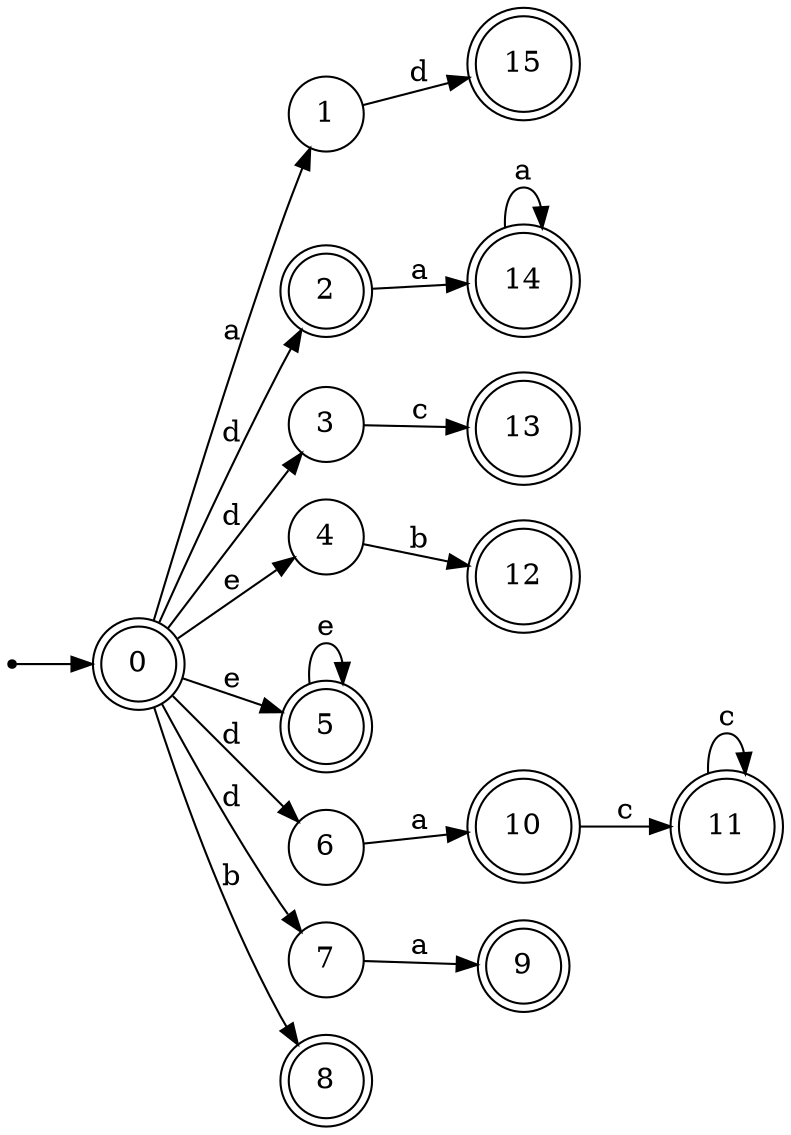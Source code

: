 digraph finite_state_machine {
rankdir=LR;
size="20,20";
node [shape = point]; "dummy0"
node [shape = doublecircle]; "0";"dummy0" -> "0";
node [shape = circle]; "1";
node [shape = doublecircle]; "2";node [shape = circle]; "3";
node [shape = circle]; "4";
node [shape = doublecircle]; "5";node [shape = circle]; "6";
node [shape = circle]; "7";
node [shape = doublecircle]; "8";node [shape = doublecircle]; "9";node [shape = doublecircle]; "10";node [shape = doublecircle]; "11";node [shape = doublecircle]; "12";node [shape = doublecircle]; "13";node [shape = doublecircle]; "14";node [shape = doublecircle]; "15";"0" -> "1" [label = "a"];
 "0" -> "2" [label = "d"];
 "0" -> "3" [label = "d"];
 "0" -> "6" [label = "d"];
 "0" -> "7" [label = "d"];
 "0" -> "4" [label = "e"];
 "0" -> "5" [label = "e"];
 "0" -> "8" [label = "b"];
 "7" -> "9" [label = "a"];
 "6" -> "10" [label = "a"];
 "10" -> "11" [label = "c"];
 "11" -> "11" [label = "c"];
 "5" -> "5" [label = "e"];
 "4" -> "12" [label = "b"];
 "3" -> "13" [label = "c"];
 "2" -> "14" [label = "a"];
 "14" -> "14" [label = "a"];
 "1" -> "15" [label = "d"];
 }

